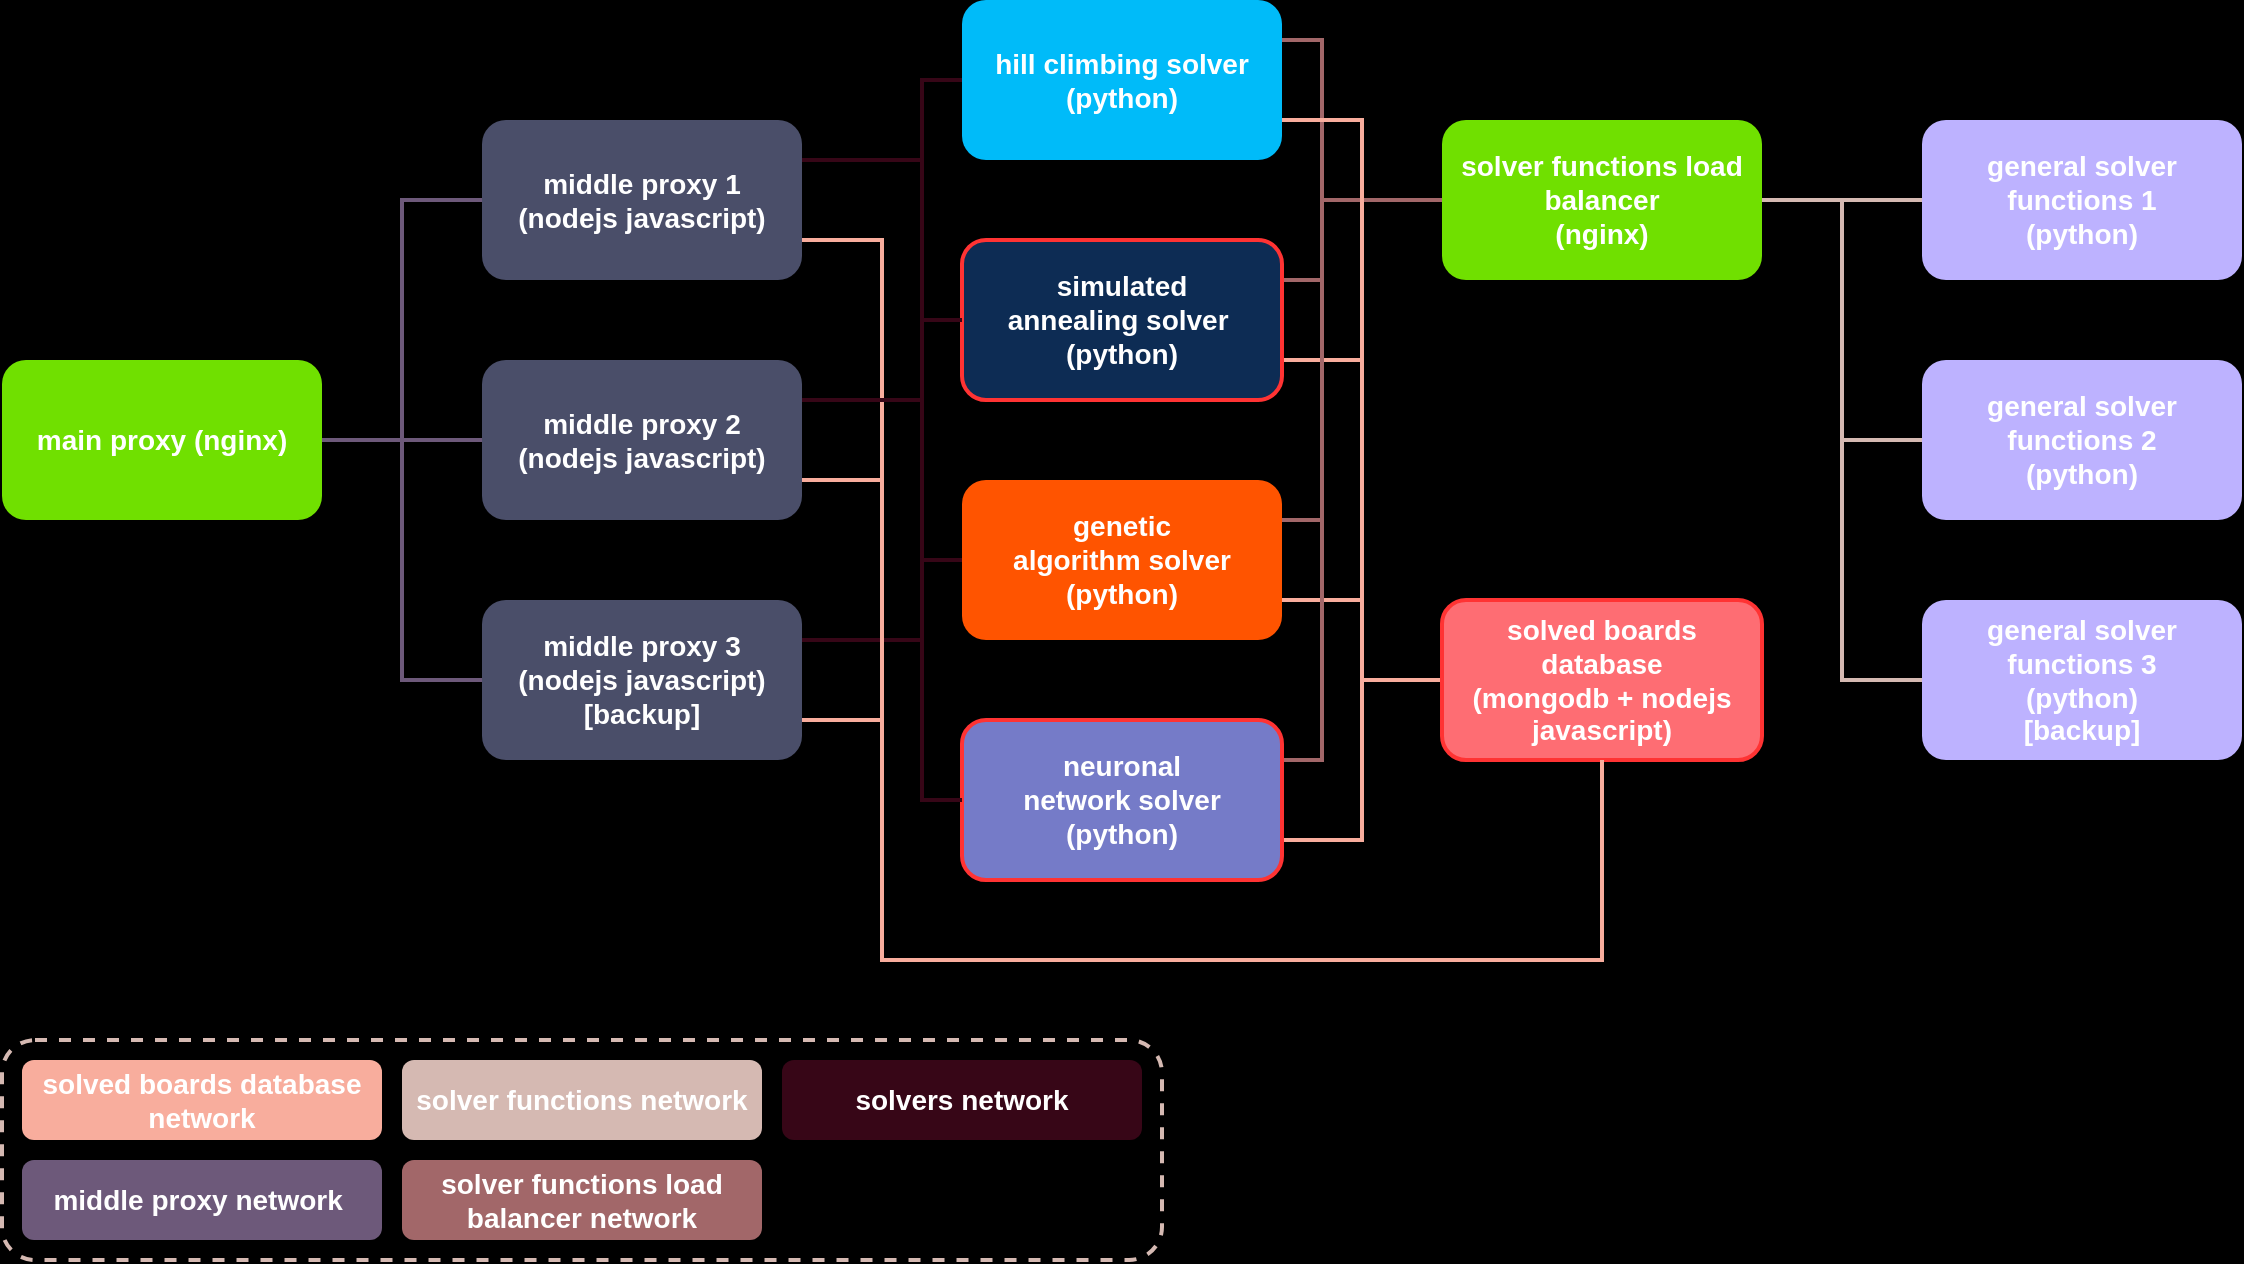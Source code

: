 <mxfile version="14.6.13" type="device"><diagram id="30tr9VLsO3jdmChQWb_J" name="Página-1"><mxGraphModel dx="1695" dy="504" grid="1" gridSize="10" guides="1" tooltips="1" connect="1" arrows="1" fold="1" page="1" pageScale="1" pageWidth="827" pageHeight="1169" background="#000000" math="0" shadow="0"><root><mxCell id="0"/><mxCell id="1" parent="0"/><mxCell id="dX95Oryiuu4yGTpWrUk4-2" value="" style="rounded=1;whiteSpace=wrap;html=1;fillColor=none;strokeWidth=2;strokeColor=#D5B9B2;dashed=1;" parent="1" vertex="1"><mxGeometry x="-160" y="680" width="580" height="110" as="geometry"/></mxCell><mxCell id="ulH4lA3J45XKAUpHwume-5" style="edgeStyle=orthogonalEdgeStyle;rounded=0;orthogonalLoop=1;jettySize=auto;html=1;exitX=1;exitY=0.5;exitDx=0;exitDy=0;entryX=0;entryY=0.5;entryDx=0;entryDy=0;endArrow=none;endFill=0;strokeWidth=2;strokeColor=#6D597A;" parent="1" source="Awhfn4U-2MgHjP1Uj-N4-1" target="ulH4lA3J45XKAUpHwume-1" edge="1"><mxGeometry relative="1" as="geometry"><Array as="points"><mxPoint x="40" y="380"/><mxPoint x="40" y="500"/></Array></mxGeometry></mxCell><mxCell id="ulH4lA3J45XKAUpHwume-13" style="edgeStyle=orthogonalEdgeStyle;rounded=0;orthogonalLoop=1;jettySize=auto;html=1;exitX=1;exitY=0.5;exitDx=0;exitDy=0;entryX=0;entryY=0.5;entryDx=0;entryDy=0;endArrow=none;endFill=0;strokeWidth=2;strokeColor=#6D597A;" parent="1" source="Awhfn4U-2MgHjP1Uj-N4-1" target="ulH4lA3J45XKAUpHwume-12" edge="1"><mxGeometry relative="1" as="geometry"><Array as="points"><mxPoint x="40" y="380"/><mxPoint x="40" y="260"/></Array></mxGeometry></mxCell><mxCell id="kyJO0vCrSZ-rgX8k4dA8-2" style="edgeStyle=orthogonalEdgeStyle;rounded=0;orthogonalLoop=1;jettySize=auto;html=1;exitX=1;exitY=0.5;exitDx=0;exitDy=0;entryX=0;entryY=0.5;entryDx=0;entryDy=0;strokeWidth=2;strokeColor=#6D597A;endArrow=none;endFill=0;" parent="1" source="Awhfn4U-2MgHjP1Uj-N4-1" target="kyJO0vCrSZ-rgX8k4dA8-1" edge="1"><mxGeometry relative="1" as="geometry"/></mxCell><mxCell id="Awhfn4U-2MgHjP1Uj-N4-1" value="&lt;font color=&quot;#ffffff&quot;&gt;&lt;span style=&quot;font-size: 14px&quot;&gt;&lt;b&gt;main proxy&lt;/b&gt;&lt;/span&gt;&lt;b style=&quot;font-size: 14px&quot;&gt;&amp;nbsp;(nginx)&lt;/b&gt;&lt;br&gt;&lt;/font&gt;" style="rounded=1;whiteSpace=wrap;html=1;strokeWidth=2;fillColor=#70e000;strokeColor=none;" parent="1" vertex="1"><mxGeometry x="-160" y="340" width="160" height="80" as="geometry"/></mxCell><mxCell id="Awhfn4U-2MgHjP1Uj-N4-12" style="edgeStyle=orthogonalEdgeStyle;rounded=0;orthogonalLoop=1;jettySize=auto;html=1;exitX=1;exitY=0.25;exitDx=0;exitDy=0;entryX=0;entryY=0.5;entryDx=0;entryDy=0;endArrow=none;endFill=0;strokeWidth=2;strokeColor=#a26769;" parent="1" source="Awhfn4U-2MgHjP1Uj-N4-2" target="Awhfn4U-2MgHjP1Uj-N4-10" edge="1"><mxGeometry relative="1" as="geometry"><Array as="points"><mxPoint x="500" y="300"/><mxPoint x="500" y="260"/></Array></mxGeometry></mxCell><mxCell id="Awhfn4U-2MgHjP1Uj-N4-16" style="edgeStyle=orthogonalEdgeStyle;rounded=0;orthogonalLoop=1;jettySize=auto;html=1;exitX=1;exitY=0.75;exitDx=0;exitDy=0;endArrow=none;endFill=0;strokeWidth=2;entryX=0;entryY=0.5;entryDx=0;entryDy=0;strokeColor=#F8AD9D;" parent="1" source="Awhfn4U-2MgHjP1Uj-N4-2" target="Awhfn4U-2MgHjP1Uj-N4-15" edge="1"><mxGeometry relative="1" as="geometry"><mxPoint x="530" y="480" as="targetPoint"/></mxGeometry></mxCell><mxCell id="Awhfn4U-2MgHjP1Uj-N4-2" value="&lt;b&gt;&lt;font color=&quot;#ffffff&quot;&gt;&lt;span style=&quot;font-size: 14px&quot;&gt;simulated annealing&amp;nbsp;solver&amp;nbsp;&lt;br&gt;&lt;/span&gt;&lt;/font&gt;&lt;span style=&quot;color: rgb(255 , 255 , 255) ; font-size: 14px&quot;&gt;(python)&lt;/span&gt;&lt;/b&gt;" style="rounded=1;whiteSpace=wrap;html=1;strokeWidth=2;fillColor=#0d2c54;strokeColor=#FF3333;" parent="1" vertex="1"><mxGeometry x="320" y="280" width="160" height="80" as="geometry"/></mxCell><mxCell id="Awhfn4U-2MgHjP1Uj-N4-13" style="edgeStyle=orthogonalEdgeStyle;rounded=0;orthogonalLoop=1;jettySize=auto;html=1;exitX=1;exitY=0.25;exitDx=0;exitDy=0;entryX=0;entryY=0.5;entryDx=0;entryDy=0;endArrow=none;endFill=0;strokeWidth=2;strokeColor=#a26769;" parent="1" source="Awhfn4U-2MgHjP1Uj-N4-4" target="Awhfn4U-2MgHjP1Uj-N4-10" edge="1"><mxGeometry relative="1" as="geometry"><Array as="points"><mxPoint x="500" y="420"/><mxPoint x="500" y="260"/></Array></mxGeometry></mxCell><mxCell id="Awhfn4U-2MgHjP1Uj-N4-17" style="edgeStyle=orthogonalEdgeStyle;rounded=0;orthogonalLoop=1;jettySize=auto;html=1;exitX=1;exitY=0.75;exitDx=0;exitDy=0;entryX=0;entryY=0.5;entryDx=0;entryDy=0;endArrow=none;endFill=0;strokeWidth=2;strokeColor=#F8AD9D;" parent="1" source="Awhfn4U-2MgHjP1Uj-N4-4" target="Awhfn4U-2MgHjP1Uj-N4-15" edge="1"><mxGeometry relative="1" as="geometry"/></mxCell><mxCell id="Awhfn4U-2MgHjP1Uj-N4-4" value="&lt;font color=&quot;#ffffff&quot;&gt;&lt;span style=&quot;font-size: 14px&quot;&gt;&lt;b&gt;genetic algorithm&amp;nbsp;solver (python)&lt;/b&gt;&lt;/span&gt;&lt;/font&gt;" style="rounded=1;whiteSpace=wrap;html=1;strokeWidth=2;fillColor=#ff5400;strokeColor=none;" parent="1" vertex="1"><mxGeometry x="320" y="400" width="160" height="80" as="geometry"/></mxCell><mxCell id="Awhfn4U-2MgHjP1Uj-N4-14" style="edgeStyle=orthogonalEdgeStyle;rounded=0;orthogonalLoop=1;jettySize=auto;html=1;exitX=1;exitY=0.25;exitDx=0;exitDy=0;entryX=0;entryY=0.5;entryDx=0;entryDy=0;endArrow=none;endFill=0;strokeWidth=2;strokeColor=#A26769;" parent="1" source="Awhfn4U-2MgHjP1Uj-N4-5" target="Awhfn4U-2MgHjP1Uj-N4-10" edge="1"><mxGeometry relative="1" as="geometry"><Array as="points"><mxPoint x="500" y="540"/><mxPoint x="500" y="260"/></Array></mxGeometry></mxCell><mxCell id="Awhfn4U-2MgHjP1Uj-N4-18" style="edgeStyle=orthogonalEdgeStyle;rounded=0;orthogonalLoop=1;jettySize=auto;html=1;exitX=1;exitY=0.75;exitDx=0;exitDy=0;entryX=0;entryY=0.5;entryDx=0;entryDy=0;endArrow=none;endFill=0;strokeWidth=2;strokeColor=#F8AD9D;" parent="1" source="Awhfn4U-2MgHjP1Uj-N4-5" target="Awhfn4U-2MgHjP1Uj-N4-15" edge="1"><mxGeometry relative="1" as="geometry"/></mxCell><mxCell id="Awhfn4U-2MgHjP1Uj-N4-5" value="&lt;font color=&quot;#ffffff&quot;&gt;&lt;span style=&quot;font-size: 14px&quot;&gt;&lt;b&gt;neuronal network&amp;nbsp;solver (python)&lt;/b&gt;&lt;/span&gt;&lt;/font&gt;" style="rounded=1;whiteSpace=wrap;html=1;strokeWidth=2;fillColor=#757bc8;strokeColor=#FF3333;" parent="1" vertex="1"><mxGeometry x="320" y="520" width="160" height="80" as="geometry"/></mxCell><mxCell id="Awhfn4U-2MgHjP1Uj-N4-11" style="edgeStyle=orthogonalEdgeStyle;rounded=0;orthogonalLoop=1;jettySize=auto;html=1;exitX=1;exitY=0.25;exitDx=0;exitDy=0;entryX=0;entryY=0.5;entryDx=0;entryDy=0;endArrow=none;endFill=0;strokeWidth=2;strokeColor=#a26769;" parent="1" source="Awhfn4U-2MgHjP1Uj-N4-6" target="Awhfn4U-2MgHjP1Uj-N4-10" edge="1"><mxGeometry relative="1" as="geometry"><Array as="points"><mxPoint x="500" y="180"/><mxPoint x="500" y="260"/></Array></mxGeometry></mxCell><mxCell id="Awhfn4U-2MgHjP1Uj-N4-19" style="edgeStyle=orthogonalEdgeStyle;rounded=0;orthogonalLoop=1;jettySize=auto;html=1;exitX=1;exitY=0.75;exitDx=0;exitDy=0;entryX=0;entryY=0.5;entryDx=0;entryDy=0;endArrow=none;endFill=0;strokeWidth=2;strokeColor=#F8AD9D;" parent="1" source="Awhfn4U-2MgHjP1Uj-N4-6" target="Awhfn4U-2MgHjP1Uj-N4-15" edge="1"><mxGeometry relative="1" as="geometry"/></mxCell><mxCell id="Awhfn4U-2MgHjP1Uj-N4-6" value="&lt;font color=&quot;#ffffff&quot; style=&quot;font-size: 14px&quot;&gt;&lt;b&gt;hill climbing solver (python)&lt;/b&gt;&lt;br&gt;&lt;/font&gt;" style="rounded=1;whiteSpace=wrap;html=1;strokeWidth=2;fillColor=#00bbf9;strokeColor=none;" parent="1" vertex="1"><mxGeometry x="320" y="160" width="160" height="80" as="geometry"/></mxCell><mxCell id="Awhfn4U-2MgHjP1Uj-N4-24" style="edgeStyle=orthogonalEdgeStyle;rounded=0;orthogonalLoop=1;jettySize=auto;html=1;exitX=1;exitY=0.5;exitDx=0;exitDy=0;entryX=0;entryY=0.5;entryDx=0;entryDy=0;endArrow=none;endFill=0;strokeWidth=2;strokeColor=#D5B9B2;" parent="1" source="Awhfn4U-2MgHjP1Uj-N4-10" target="Awhfn4U-2MgHjP1Uj-N4-20" edge="1"><mxGeometry relative="1" as="geometry"/></mxCell><mxCell id="Awhfn4U-2MgHjP1Uj-N4-25" style="edgeStyle=orthogonalEdgeStyle;rounded=0;orthogonalLoop=1;jettySize=auto;html=1;exitX=1;exitY=0.5;exitDx=0;exitDy=0;entryX=0;entryY=0.5;entryDx=0;entryDy=0;endArrow=none;endFill=0;strokeWidth=2;strokeColor=#D5B9B2;" parent="1" source="Awhfn4U-2MgHjP1Uj-N4-10" target="Awhfn4U-2MgHjP1Uj-N4-21" edge="1"><mxGeometry relative="1" as="geometry"/></mxCell><mxCell id="Awhfn4U-2MgHjP1Uj-N4-26" style="edgeStyle=orthogonalEdgeStyle;rounded=0;orthogonalLoop=1;jettySize=auto;html=1;exitX=1;exitY=0.5;exitDx=0;exitDy=0;entryX=0;entryY=0.5;entryDx=0;entryDy=0;endArrow=none;endFill=0;strokeWidth=2;strokeColor=#D5B9B2;" parent="1" source="Awhfn4U-2MgHjP1Uj-N4-10" target="Awhfn4U-2MgHjP1Uj-N4-22" edge="1"><mxGeometry relative="1" as="geometry"/></mxCell><mxCell id="Awhfn4U-2MgHjP1Uj-N4-10" value="&lt;font color=&quot;#ffffff&quot;&gt;&lt;span style=&quot;font-size: 14px&quot;&gt;&lt;b&gt;solver functions load balancer&lt;/b&gt;&lt;/span&gt;&lt;br&gt;&lt;b style=&quot;font-size: 14px&quot;&gt;(nginx)&lt;/b&gt;&lt;br&gt;&lt;/font&gt;" style="rounded=1;whiteSpace=wrap;html=1;strokeWidth=2;fillColor=#70e000;strokeColor=none;" parent="1" vertex="1"><mxGeometry x="560" y="220" width="160" height="80" as="geometry"/></mxCell><mxCell id="Awhfn4U-2MgHjP1Uj-N4-15" value="&lt;font color=&quot;#ffffff&quot;&gt;&lt;span style=&quot;font-size: 14px&quot;&gt;&lt;b&gt;solved boards database &lt;br&gt;(mongodb + nodejs javascript)&lt;/b&gt;&lt;/span&gt;&lt;/font&gt;" style="rounded=1;whiteSpace=wrap;html=1;strokeWidth=2;glass=0;shadow=0;sketch=0;fillColor=#fe6d73;strokeColor=#FF3333;" parent="1" vertex="1"><mxGeometry x="560" y="460" width="160" height="80" as="geometry"/></mxCell><mxCell id="Awhfn4U-2MgHjP1Uj-N4-20" value="&lt;b style=&quot;font-size: 14px&quot;&gt;&lt;font color=&quot;#ffffff&quot; style=&quot;font-size: 14px&quot;&gt;general solver functions 1&lt;br&gt;(python)&lt;/font&gt;&lt;/b&gt;" style="rounded=1;whiteSpace=wrap;html=1;strokeWidth=2;fillColor=#bdb2ff;strokeColor=none;" parent="1" vertex="1"><mxGeometry x="800" y="220" width="160" height="80" as="geometry"/></mxCell><mxCell id="Awhfn4U-2MgHjP1Uj-N4-21" value="&lt;b style=&quot;font-size: 14px&quot;&gt;&lt;font color=&quot;#ffffff&quot;&gt;general solver functions 2&lt;br&gt;(python)&lt;/font&gt;&lt;/b&gt;" style="rounded=1;whiteSpace=wrap;html=1;strokeWidth=2;fillColor=#bdb2ff;strokeColor=none;" parent="1" vertex="1"><mxGeometry x="800" y="340" width="160" height="80" as="geometry"/></mxCell><mxCell id="Awhfn4U-2MgHjP1Uj-N4-22" value="&lt;b style=&quot;font-size: 14px&quot;&gt;&lt;font color=&quot;#ffffff&quot;&gt;general solver functions 3&lt;br&gt;(python)&lt;br&gt;[&lt;/font&gt;&lt;/b&gt;&lt;b style=&quot;color: rgb(255 , 255 , 255) ; font-size: 14px&quot;&gt;backup&lt;/b&gt;&lt;b style=&quot;font-size: 14px&quot;&gt;&lt;font color=&quot;#ffffff&quot;&gt;]&lt;br&gt;&lt;/font&gt;&lt;/b&gt;" style="rounded=1;whiteSpace=wrap;html=1;strokeWidth=2;fillColor=#bdb2ff;strokeColor=none;" parent="1" vertex="1"><mxGeometry x="800" y="460" width="160" height="80" as="geometry"/></mxCell><mxCell id="Awhfn4U-2MgHjP1Uj-N4-29" value="&lt;font&gt;&lt;span style=&quot;font-size: 14px&quot;&gt;&lt;b&gt;middle proxy network&amp;nbsp;&lt;/b&gt;&lt;/span&gt;&lt;/font&gt;" style="text;html=1;strokeColor=none;align=center;verticalAlign=middle;whiteSpace=wrap;rounded=1;shadow=0;glass=0;sketch=0;fontColor=#FFFFFF;fillColor=#6d597a;" parent="1" vertex="1"><mxGeometry x="-150" y="740" width="180" height="40" as="geometry"/></mxCell><mxCell id="Awhfn4U-2MgHjP1Uj-N4-30" value="&lt;font&gt;&lt;span style=&quot;font-size: 14px&quot;&gt;&lt;b&gt;solved boards database network&lt;/b&gt;&lt;/span&gt;&lt;/font&gt;" style="text;html=1;strokeColor=none;align=center;verticalAlign=middle;whiteSpace=wrap;rounded=1;shadow=0;glass=0;sketch=0;fontColor=#FFFFFF;fillColor=#F8AD9D;" parent="1" vertex="1"><mxGeometry x="-150" y="690" width="180" height="40" as="geometry"/></mxCell><mxCell id="Awhfn4U-2MgHjP1Uj-N4-31" value="&lt;span style=&quot;font-size: 14px&quot;&gt;&lt;b&gt;solver functions load balancer network&lt;/b&gt;&lt;/span&gt;" style="text;html=1;strokeColor=none;align=center;verticalAlign=middle;whiteSpace=wrap;rounded=1;shadow=0;glass=0;sketch=0;fontColor=#FFFFFF;fillColor=#A26769;" parent="1" vertex="1"><mxGeometry x="40" y="740" width="180" height="40" as="geometry"/></mxCell><mxCell id="Awhfn4U-2MgHjP1Uj-N4-32" value="&lt;span style=&quot;font-size: 14px&quot;&gt;&lt;b&gt;solver functions network&lt;/b&gt;&lt;/span&gt;" style="text;html=1;strokeColor=none;align=center;verticalAlign=middle;whiteSpace=wrap;rounded=1;shadow=0;glass=0;sketch=0;fontColor=#FFFFFF;fillColor=#D5B9B2;" parent="1" vertex="1"><mxGeometry x="40" y="690" width="180" height="40" as="geometry"/></mxCell><mxCell id="ulH4lA3J45XKAUpHwume-4" style="edgeStyle=orthogonalEdgeStyle;rounded=0;orthogonalLoop=1;jettySize=auto;html=1;exitX=1;exitY=0.75;exitDx=0;exitDy=0;entryX=0.5;entryY=1;entryDx=0;entryDy=0;endArrow=none;endFill=0;strokeWidth=2;strokeColor=#F8AD9D;" parent="1" source="ulH4lA3J45XKAUpHwume-1" target="Awhfn4U-2MgHjP1Uj-N4-15" edge="1"><mxGeometry relative="1" as="geometry"><Array as="points"><mxPoint x="280" y="520"/><mxPoint x="280" y="640"/><mxPoint x="640" y="640"/></Array></mxGeometry></mxCell><mxCell id="ulH4lA3J45XKAUpHwume-6" style="edgeStyle=orthogonalEdgeStyle;rounded=0;orthogonalLoop=1;jettySize=auto;html=1;exitX=1;exitY=0.25;exitDx=0;exitDy=0;entryX=0;entryY=0.5;entryDx=0;entryDy=0;endArrow=none;endFill=0;strokeWidth=2;strokeColor=#370617;" parent="1" source="ulH4lA3J45XKAUpHwume-1" target="Awhfn4U-2MgHjP1Uj-N4-2" edge="1"><mxGeometry relative="1" as="geometry"><Array as="points"><mxPoint x="300" y="480"/><mxPoint x="300" y="320"/></Array></mxGeometry></mxCell><mxCell id="ulH4lA3J45XKAUpHwume-7" style="edgeStyle=orthogonalEdgeStyle;rounded=0;orthogonalLoop=1;jettySize=auto;html=1;exitX=1;exitY=0.25;exitDx=0;exitDy=0;entryX=0;entryY=0.5;entryDx=0;entryDy=0;endArrow=none;endFill=0;strokeWidth=2;strokeColor=#370617;" parent="1" source="ulH4lA3J45XKAUpHwume-1" target="Awhfn4U-2MgHjP1Uj-N4-4" edge="1"><mxGeometry relative="1" as="geometry"><Array as="points"><mxPoint x="300" y="480"/><mxPoint x="300" y="440"/></Array></mxGeometry></mxCell><mxCell id="ulH4lA3J45XKAUpHwume-8" style="edgeStyle=orthogonalEdgeStyle;rounded=0;orthogonalLoop=1;jettySize=auto;html=1;exitX=1;exitY=0.25;exitDx=0;exitDy=0;entryX=0;entryY=0.5;entryDx=0;entryDy=0;endArrow=none;endFill=0;strokeWidth=2;strokeColor=#370617;" parent="1" source="ulH4lA3J45XKAUpHwume-1" target="Awhfn4U-2MgHjP1Uj-N4-5" edge="1"><mxGeometry relative="1" as="geometry"><Array as="points"><mxPoint x="300" y="480"/><mxPoint x="300" y="560"/></Array></mxGeometry></mxCell><mxCell id="ulH4lA3J45XKAUpHwume-10" style="edgeStyle=orthogonalEdgeStyle;rounded=0;orthogonalLoop=1;jettySize=auto;html=1;exitX=1;exitY=0.25;exitDx=0;exitDy=0;entryX=0;entryY=0.5;entryDx=0;entryDy=0;endArrow=none;endFill=0;strokeWidth=2;strokeColor=#370617;" parent="1" source="ulH4lA3J45XKAUpHwume-1" target="Awhfn4U-2MgHjP1Uj-N4-6" edge="1"><mxGeometry relative="1" as="geometry"><Array as="points"><mxPoint x="300" y="480"/><mxPoint x="300" y="200"/></Array></mxGeometry></mxCell><mxCell id="ulH4lA3J45XKAUpHwume-1" value="&lt;font color=&quot;#ffffff&quot;&gt;&lt;span style=&quot;font-size: 14px&quot;&gt;&lt;b&gt;middle proxy&lt;/b&gt;&lt;/span&gt;&lt;b style=&quot;font-size: 14px&quot;&gt;&amp;nbsp;3&lt;/b&gt;&lt;br&gt;&lt;b style=&quot;font-size: 14px&quot;&gt;(nodejs javascript)&lt;/b&gt;&lt;br&gt;&lt;b style=&quot;font-size: 14px&quot;&gt;[backup]&lt;/b&gt;&lt;br&gt;&lt;/font&gt;" style="rounded=1;whiteSpace=wrap;html=1;strokeWidth=2;strokeColor=none;fillColor=#4a4e69;" parent="1" vertex="1"><mxGeometry x="80" y="460" width="160" height="80" as="geometry"/></mxCell><mxCell id="ulH4lA3J45XKAUpHwume-11" value="&lt;span style=&quot;font-size: 14px&quot;&gt;&lt;b&gt;solvers network&lt;/b&gt;&lt;/span&gt;" style="text;html=1;strokeColor=none;align=center;verticalAlign=middle;whiteSpace=wrap;rounded=1;shadow=0;glass=0;sketch=0;fontColor=#FFFFFF;fillColor=#370617;" parent="1" vertex="1"><mxGeometry x="230" y="690" width="180" height="40" as="geometry"/></mxCell><mxCell id="ulH4lA3J45XKAUpHwume-14" style="edgeStyle=orthogonalEdgeStyle;rounded=0;orthogonalLoop=1;jettySize=auto;html=1;exitX=1;exitY=0.25;exitDx=0;exitDy=0;entryX=0;entryY=0.5;entryDx=0;entryDy=0;endArrow=none;endFill=0;strokeWidth=2;strokeColor=#370617;" parent="1" source="ulH4lA3J45XKAUpHwume-12" target="Awhfn4U-2MgHjP1Uj-N4-2" edge="1"><mxGeometry relative="1" as="geometry"><Array as="points"><mxPoint x="300" y="240"/><mxPoint x="300" y="320"/></Array></mxGeometry></mxCell><mxCell id="ulH4lA3J45XKAUpHwume-15" style="edgeStyle=orthogonalEdgeStyle;rounded=0;orthogonalLoop=1;jettySize=auto;html=1;exitX=1;exitY=0.25;exitDx=0;exitDy=0;entryX=0;entryY=0.5;entryDx=0;entryDy=0;endArrow=none;endFill=0;strokeColor=#370617;strokeWidth=2;" parent="1" source="ulH4lA3J45XKAUpHwume-12" target="Awhfn4U-2MgHjP1Uj-N4-6" edge="1"><mxGeometry relative="1" as="geometry"><Array as="points"><mxPoint x="300" y="240"/><mxPoint x="300" y="200"/></Array></mxGeometry></mxCell><mxCell id="ulH4lA3J45XKAUpHwume-16" style="edgeStyle=orthogonalEdgeStyle;rounded=0;orthogonalLoop=1;jettySize=auto;html=1;exitX=1;exitY=0.25;exitDx=0;exitDy=0;entryX=0;entryY=0.5;entryDx=0;entryDy=0;endArrow=none;endFill=0;strokeColor=#370617;strokeWidth=2;" parent="1" source="ulH4lA3J45XKAUpHwume-12" target="Awhfn4U-2MgHjP1Uj-N4-4" edge="1"><mxGeometry relative="1" as="geometry"><Array as="points"><mxPoint x="300" y="240"/><mxPoint x="300" y="440"/></Array></mxGeometry></mxCell><mxCell id="ulH4lA3J45XKAUpHwume-17" style="edgeStyle=orthogonalEdgeStyle;rounded=0;orthogonalLoop=1;jettySize=auto;html=1;exitX=1;exitY=0.25;exitDx=0;exitDy=0;entryX=0;entryY=0.5;entryDx=0;entryDy=0;endArrow=none;endFill=0;strokeColor=#370617;strokeWidth=2;" parent="1" source="ulH4lA3J45XKAUpHwume-12" target="Awhfn4U-2MgHjP1Uj-N4-5" edge="1"><mxGeometry relative="1" as="geometry"><Array as="points"><mxPoint x="300" y="240"/><mxPoint x="300" y="560"/></Array></mxGeometry></mxCell><mxCell id="ulH4lA3J45XKAUpHwume-18" style="edgeStyle=orthogonalEdgeStyle;rounded=0;orthogonalLoop=1;jettySize=auto;html=1;exitX=1;exitY=0.75;exitDx=0;exitDy=0;entryX=0.5;entryY=1;entryDx=0;entryDy=0;endArrow=none;endFill=0;strokeWidth=2;strokeColor=#F8AD9D;" parent="1" source="ulH4lA3J45XKAUpHwume-12" target="Awhfn4U-2MgHjP1Uj-N4-15" edge="1"><mxGeometry relative="1" as="geometry"><Array as="points"><mxPoint x="280" y="280"/><mxPoint x="280" y="640"/><mxPoint x="640" y="640"/></Array></mxGeometry></mxCell><mxCell id="ulH4lA3J45XKAUpHwume-12" value="&lt;font color=&quot;#ffffff&quot;&gt;&lt;span style=&quot;font-size: 14px&quot;&gt;&lt;b&gt;middle proxy&amp;nbsp;&lt;/b&gt;&lt;/span&gt;&lt;b style=&quot;font-size: 14px&quot;&gt;1&lt;/b&gt;&lt;br&gt;&lt;b style=&quot;font-size: 14px&quot;&gt;(nodejs javascript)&lt;/b&gt;&lt;/font&gt;" style="rounded=1;whiteSpace=wrap;html=1;strokeWidth=2;strokeColor=none;fillColor=#4a4e69;" parent="1" vertex="1"><mxGeometry x="80" y="220" width="160" height="80" as="geometry"/></mxCell><mxCell id="kyJO0vCrSZ-rgX8k4dA8-3" style="edgeStyle=orthogonalEdgeStyle;rounded=0;orthogonalLoop=1;jettySize=auto;html=1;exitX=1;exitY=0.25;exitDx=0;exitDy=0;entryX=0;entryY=0.5;entryDx=0;entryDy=0;endArrow=none;endFill=0;strokeWidth=2;strokeColor=#370617;" parent="1" source="kyJO0vCrSZ-rgX8k4dA8-1" target="Awhfn4U-2MgHjP1Uj-N4-2" edge="1"><mxGeometry relative="1" as="geometry"><Array as="points"><mxPoint x="300" y="360"/><mxPoint x="300" y="320"/></Array></mxGeometry></mxCell><mxCell id="kyJO0vCrSZ-rgX8k4dA8-4" style="edgeStyle=orthogonalEdgeStyle;rounded=0;orthogonalLoop=1;jettySize=auto;html=1;exitX=1;exitY=0.25;exitDx=0;exitDy=0;entryX=0;entryY=0.5;entryDx=0;entryDy=0;endArrow=none;endFill=0;strokeColor=#370617;strokeWidth=2;" parent="1" source="kyJO0vCrSZ-rgX8k4dA8-1" target="Awhfn4U-2MgHjP1Uj-N4-4" edge="1"><mxGeometry relative="1" as="geometry"><Array as="points"><mxPoint x="300" y="360"/><mxPoint x="300" y="440"/></Array></mxGeometry></mxCell><mxCell id="kyJO0vCrSZ-rgX8k4dA8-5" style="edgeStyle=orthogonalEdgeStyle;rounded=0;orthogonalLoop=1;jettySize=auto;html=1;exitX=1;exitY=0.25;exitDx=0;exitDy=0;entryX=0;entryY=0.5;entryDx=0;entryDy=0;endArrow=none;endFill=0;strokeColor=#370617;strokeWidth=2;" parent="1" source="kyJO0vCrSZ-rgX8k4dA8-1" target="Awhfn4U-2MgHjP1Uj-N4-6" edge="1"><mxGeometry relative="1" as="geometry"><Array as="points"><mxPoint x="300" y="360"/><mxPoint x="300" y="200"/></Array></mxGeometry></mxCell><mxCell id="kyJO0vCrSZ-rgX8k4dA8-6" style="edgeStyle=orthogonalEdgeStyle;rounded=0;orthogonalLoop=1;jettySize=auto;html=1;exitX=1;exitY=0.25;exitDx=0;exitDy=0;entryX=0;entryY=0.5;entryDx=0;entryDy=0;endArrow=none;endFill=0;strokeColor=#370617;strokeWidth=2;" parent="1" source="kyJO0vCrSZ-rgX8k4dA8-1" target="Awhfn4U-2MgHjP1Uj-N4-5" edge="1"><mxGeometry relative="1" as="geometry"><Array as="points"><mxPoint x="300" y="360"/><mxPoint x="300" y="560"/></Array></mxGeometry></mxCell><mxCell id="kyJO0vCrSZ-rgX8k4dA8-7" style="edgeStyle=orthogonalEdgeStyle;rounded=0;orthogonalLoop=1;jettySize=auto;html=1;exitX=1;exitY=0.75;exitDx=0;exitDy=0;entryX=0.5;entryY=1;entryDx=0;entryDy=0;endArrow=none;endFill=0;strokeWidth=2;strokeColor=#F8AD9D;" parent="1" source="kyJO0vCrSZ-rgX8k4dA8-1" target="Awhfn4U-2MgHjP1Uj-N4-15" edge="1"><mxGeometry relative="1" as="geometry"><Array as="points"><mxPoint x="280" y="400"/><mxPoint x="280" y="640"/><mxPoint x="640" y="640"/></Array></mxGeometry></mxCell><mxCell id="kyJO0vCrSZ-rgX8k4dA8-1" value="&lt;font color=&quot;#ffffff&quot;&gt;&lt;span style=&quot;font-size: 14px&quot;&gt;&lt;b&gt;middle proxy&lt;/b&gt;&lt;/span&gt;&lt;b style=&quot;font-size: 14px&quot;&gt;&amp;nbsp;2&lt;/b&gt;&lt;br&gt;&lt;b style=&quot;font-size: 14px&quot;&gt;(nodejs javascript)&lt;/b&gt;&lt;/font&gt;" style="rounded=1;whiteSpace=wrap;html=1;strokeWidth=2;strokeColor=none;fillColor=#4a4e69;" parent="1" vertex="1"><mxGeometry x="80" y="340" width="160" height="80" as="geometry"/></mxCell></root></mxGraphModel></diagram></mxfile>